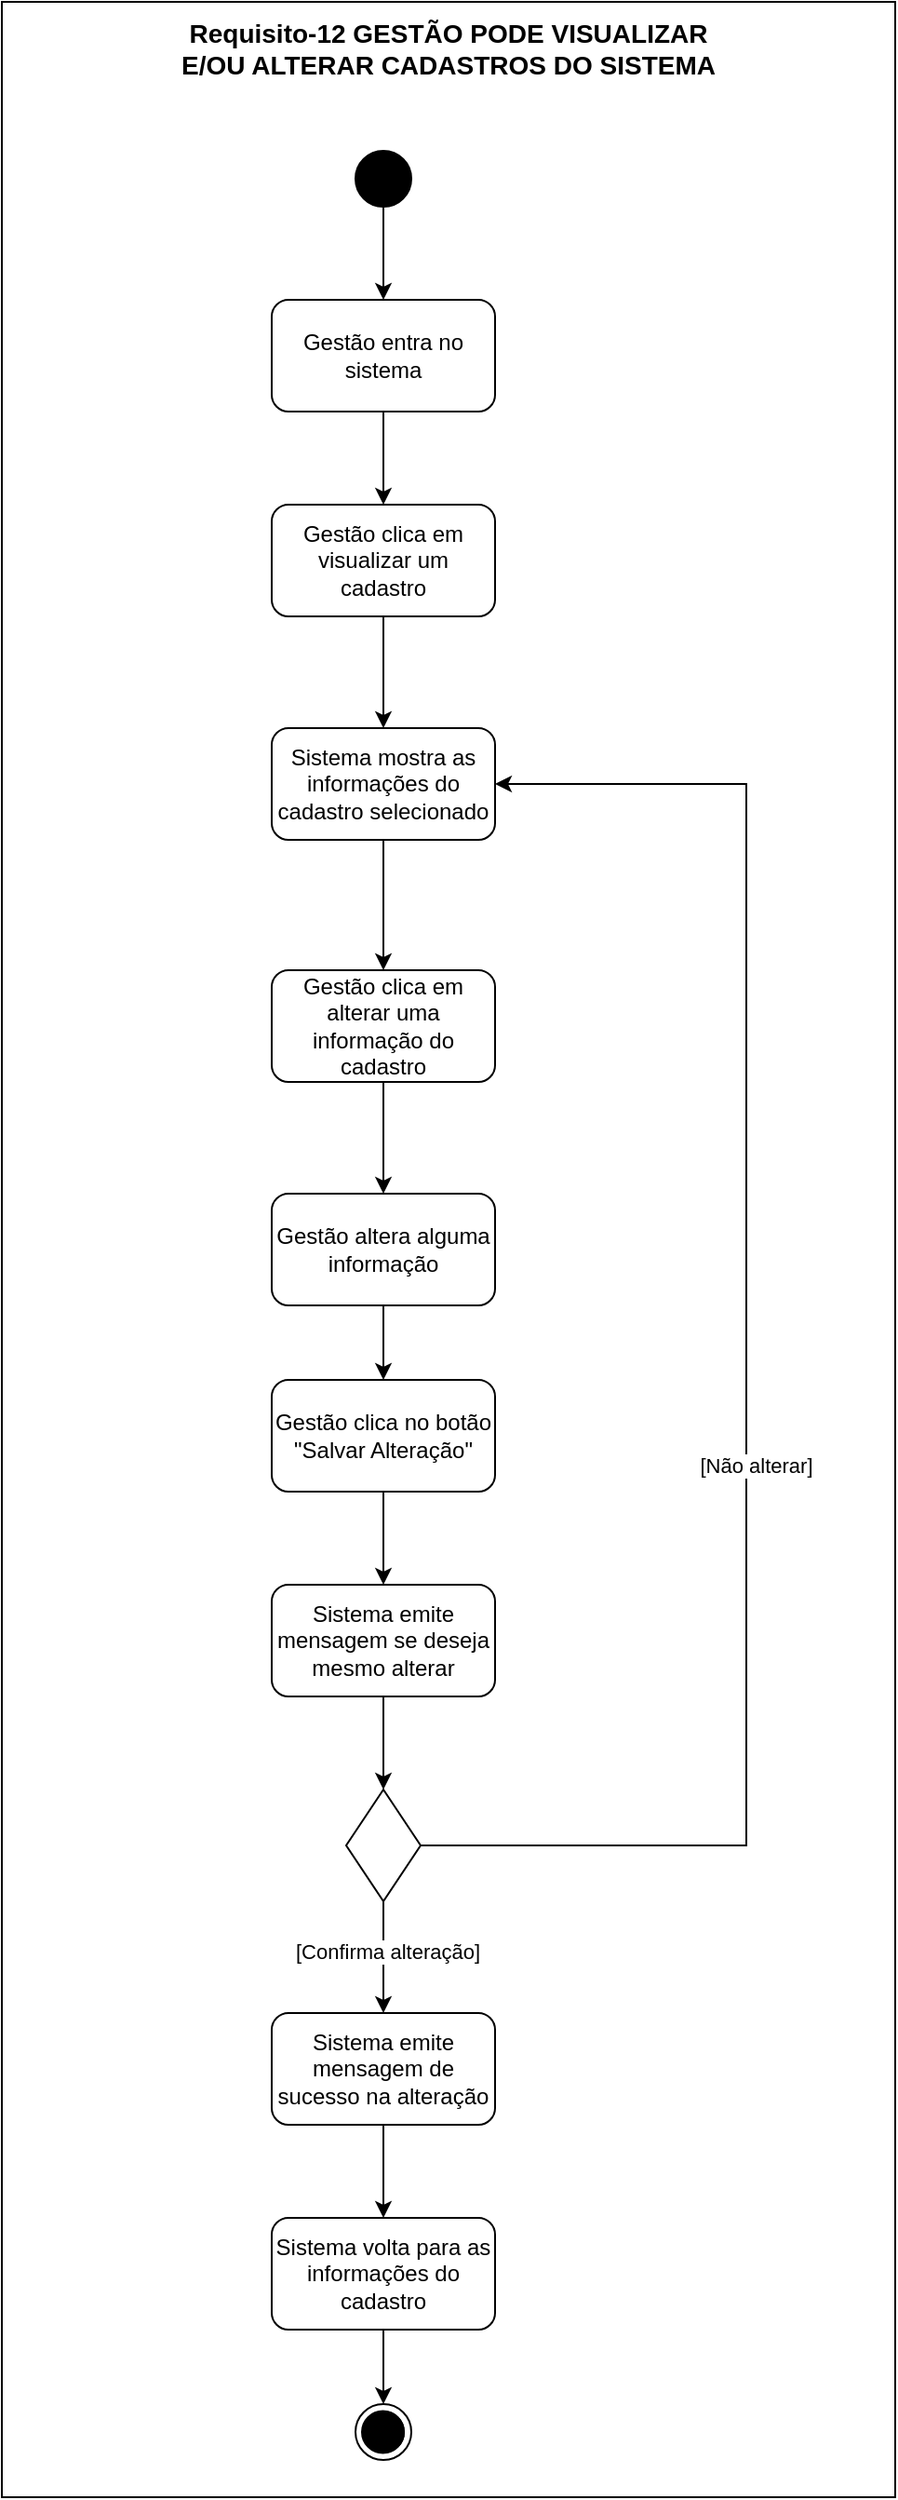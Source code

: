 <mxfile version="26.2.8">
  <diagram name="Página-1" id="7IFadYK3htX6NSER1Dyw">
    <mxGraphModel dx="948" dy="2909" grid="1" gridSize="10" guides="1" tooltips="1" connect="1" arrows="1" fold="1" page="1" pageScale="1" pageWidth="827" pageHeight="1169" math="0" shadow="0">
      <root>
        <mxCell id="0" />
        <mxCell id="1" parent="0" />
        <mxCell id="dbxqr3hXvO_ktMDXwcVB-28" value="" style="rounded=0;whiteSpace=wrap;html=1;" parent="1" vertex="1">
          <mxGeometry x="120" y="-1200" width="480" height="1340" as="geometry" />
        </mxCell>
        <mxCell id="dbxqr3hXvO_ktMDXwcVB-3" value="" style="edgeStyle=orthogonalEdgeStyle;rounded=0;orthogonalLoop=1;jettySize=auto;html=1;" parent="1" source="dbxqr3hXvO_ktMDXwcVB-1" target="dbxqr3hXvO_ktMDXwcVB-2" edge="1">
          <mxGeometry relative="1" as="geometry" />
        </mxCell>
        <mxCell id="dbxqr3hXvO_ktMDXwcVB-1" value="" style="ellipse;whiteSpace=wrap;html=1;aspect=fixed;fillColor=#000000;" parent="1" vertex="1">
          <mxGeometry x="310" y="-1120" width="30" height="30" as="geometry" />
        </mxCell>
        <mxCell id="dbxqr3hXvO_ktMDXwcVB-5" value="" style="edgeStyle=orthogonalEdgeStyle;rounded=0;orthogonalLoop=1;jettySize=auto;html=1;" parent="1" source="dbxqr3hXvO_ktMDXwcVB-2" target="dbxqr3hXvO_ktMDXwcVB-4" edge="1">
          <mxGeometry relative="1" as="geometry" />
        </mxCell>
        <mxCell id="dbxqr3hXvO_ktMDXwcVB-2" value="Gestão entra no sistema" style="rounded=1;whiteSpace=wrap;html=1;fillColor=#FFFFFF;" parent="1" vertex="1">
          <mxGeometry x="265" y="-1040" width="120" height="60" as="geometry" />
        </mxCell>
        <mxCell id="dbxqr3hXvO_ktMDXwcVB-7" value="" style="edgeStyle=orthogonalEdgeStyle;rounded=0;orthogonalLoop=1;jettySize=auto;html=1;" parent="1" source="dbxqr3hXvO_ktMDXwcVB-4" target="dbxqr3hXvO_ktMDXwcVB-6" edge="1">
          <mxGeometry relative="1" as="geometry" />
        </mxCell>
        <mxCell id="dbxqr3hXvO_ktMDXwcVB-4" value="Gestão clica em visualizar um cadastro" style="whiteSpace=wrap;html=1;fillColor=#FFFFFF;rounded=1;" parent="1" vertex="1">
          <mxGeometry x="265" y="-930" width="120" height="60" as="geometry" />
        </mxCell>
        <mxCell id="dbxqr3hXvO_ktMDXwcVB-9" value="" style="edgeStyle=orthogonalEdgeStyle;rounded=0;orthogonalLoop=1;jettySize=auto;html=1;" parent="1" source="dbxqr3hXvO_ktMDXwcVB-6" target="dbxqr3hXvO_ktMDXwcVB-8" edge="1">
          <mxGeometry relative="1" as="geometry" />
        </mxCell>
        <mxCell id="dbxqr3hXvO_ktMDXwcVB-6" value="Sistema mostra as informações do cadastro selecionado" style="whiteSpace=wrap;html=1;fillColor=#FFFFFF;rounded=1;" parent="1" vertex="1">
          <mxGeometry x="265" y="-810" width="120" height="60" as="geometry" />
        </mxCell>
        <mxCell id="dbxqr3hXvO_ktMDXwcVB-11" value="" style="edgeStyle=orthogonalEdgeStyle;rounded=0;orthogonalLoop=1;jettySize=auto;html=1;entryX=0.5;entryY=0;entryDx=0;entryDy=0;" parent="1" source="dbxqr3hXvO_ktMDXwcVB-8" target="eFe5UvW8CCiUrrf2nUmH-1" edge="1">
          <mxGeometry relative="1" as="geometry" />
        </mxCell>
        <mxCell id="dbxqr3hXvO_ktMDXwcVB-8" value="Gestão clica em alterar uma informação do cadastro" style="whiteSpace=wrap;html=1;fillColor=#FFFFFF;rounded=1;" parent="1" vertex="1">
          <mxGeometry x="265" y="-680" width="120" height="60" as="geometry" />
        </mxCell>
        <mxCell id="dbxqr3hXvO_ktMDXwcVB-13" style="edgeStyle=orthogonalEdgeStyle;rounded=0;orthogonalLoop=1;jettySize=auto;html=1;exitX=0.5;exitY=1;exitDx=0;exitDy=0;entryX=0.5;entryY=0;entryDx=0;entryDy=0;" parent="1" source="dbxqr3hXvO_ktMDXwcVB-10" target="dbxqr3hXvO_ktMDXwcVB-12" edge="1">
          <mxGeometry relative="1" as="geometry" />
        </mxCell>
        <mxCell id="dbxqr3hXvO_ktMDXwcVB-10" value="Sistema emite mensagem se deseja mesmo alterar" style="whiteSpace=wrap;html=1;fillColor=#FFFFFF;rounded=1;" parent="1" vertex="1">
          <mxGeometry x="265" y="-350" width="120" height="60" as="geometry" />
        </mxCell>
        <mxCell id="dbxqr3hXvO_ktMDXwcVB-16" value="" style="edgeStyle=orthogonalEdgeStyle;rounded=0;orthogonalLoop=1;jettySize=auto;html=1;entryX=1;entryY=0.5;entryDx=0;entryDy=0;exitX=1;exitY=0.5;exitDx=0;exitDy=0;" parent="1" source="dbxqr3hXvO_ktMDXwcVB-12" target="dbxqr3hXvO_ktMDXwcVB-6" edge="1">
          <mxGeometry relative="1" as="geometry">
            <mxPoint x="480" y="-310" as="targetPoint" />
            <Array as="points">
              <mxPoint x="520" y="-210" />
              <mxPoint x="520" y="-780" />
            </Array>
          </mxGeometry>
        </mxCell>
        <mxCell id="dbxqr3hXvO_ktMDXwcVB-17" value="[Não alterar]" style="edgeLabel;html=1;align=center;verticalAlign=middle;resizable=0;points=[];" parent="dbxqr3hXvO_ktMDXwcVB-16" vertex="1" connectable="0">
          <mxGeometry x="-0.139" y="-5" relative="1" as="geometry">
            <mxPoint as="offset" />
          </mxGeometry>
        </mxCell>
        <mxCell id="dbxqr3hXvO_ktMDXwcVB-19" value="" style="edgeStyle=orthogonalEdgeStyle;rounded=0;orthogonalLoop=1;jettySize=auto;html=1;exitX=0.5;exitY=1;exitDx=0;exitDy=0;" parent="1" source="dbxqr3hXvO_ktMDXwcVB-12" target="dbxqr3hXvO_ktMDXwcVB-18" edge="1">
          <mxGeometry relative="1" as="geometry" />
        </mxCell>
        <mxCell id="dbxqr3hXvO_ktMDXwcVB-20" value="[Confirma alteração]" style="edgeLabel;html=1;align=center;verticalAlign=middle;resizable=0;points=[];" parent="dbxqr3hXvO_ktMDXwcVB-19" vertex="1" connectable="0">
          <mxGeometry x="-0.12" y="2" relative="1" as="geometry">
            <mxPoint as="offset" />
          </mxGeometry>
        </mxCell>
        <mxCell id="dbxqr3hXvO_ktMDXwcVB-12" value="" style="rhombus;whiteSpace=wrap;html=1;" parent="1" vertex="1">
          <mxGeometry x="305" y="-240" width="40" height="60" as="geometry" />
        </mxCell>
        <mxCell id="dbxqr3hXvO_ktMDXwcVB-22" value="" style="edgeStyle=orthogonalEdgeStyle;rounded=0;orthogonalLoop=1;jettySize=auto;html=1;" parent="1" source="dbxqr3hXvO_ktMDXwcVB-18" target="dbxqr3hXvO_ktMDXwcVB-21" edge="1">
          <mxGeometry relative="1" as="geometry" />
        </mxCell>
        <mxCell id="dbxqr3hXvO_ktMDXwcVB-18" value="Sistema emite mensagem de sucesso na alteração" style="rounded=1;whiteSpace=wrap;html=1;" parent="1" vertex="1">
          <mxGeometry x="265" y="-120" width="120" height="60" as="geometry" />
        </mxCell>
        <mxCell id="dbxqr3hXvO_ktMDXwcVB-27" style="edgeStyle=orthogonalEdgeStyle;rounded=0;orthogonalLoop=1;jettySize=auto;html=1;exitX=0.5;exitY=1;exitDx=0;exitDy=0;entryX=0.5;entryY=0;entryDx=0;entryDy=0;" parent="1" source="dbxqr3hXvO_ktMDXwcVB-21" target="dbxqr3hXvO_ktMDXwcVB-24" edge="1">
          <mxGeometry relative="1" as="geometry" />
        </mxCell>
        <mxCell id="dbxqr3hXvO_ktMDXwcVB-21" value="Sistema volta para as informações do cadastro" style="whiteSpace=wrap;html=1;rounded=1;" parent="1" vertex="1">
          <mxGeometry x="265" y="-10" width="120" height="60" as="geometry" />
        </mxCell>
        <mxCell id="dbxqr3hXvO_ktMDXwcVB-23" value="" style="group" parent="1" vertex="1" connectable="0">
          <mxGeometry x="310" y="90" width="30" height="30" as="geometry" />
        </mxCell>
        <mxCell id="dbxqr3hXvO_ktMDXwcVB-24" value="" style="ellipse;shape=doubleEllipse;whiteSpace=wrap;html=1;aspect=fixed;fillColor=#FFFFFF;" parent="dbxqr3hXvO_ktMDXwcVB-23" vertex="1">
          <mxGeometry width="30" height="30" as="geometry" />
        </mxCell>
        <mxCell id="dbxqr3hXvO_ktMDXwcVB-25" value="" style="ellipse;shape=doubleEllipse;whiteSpace=wrap;html=1;aspect=fixed;fillColor=#000000;" parent="dbxqr3hXvO_ktMDXwcVB-23" vertex="1">
          <mxGeometry x="3.5" y="3.75" width="22.5" height="22.5" as="geometry" />
        </mxCell>
        <mxCell id="dbxqr3hXvO_ktMDXwcVB-29" value="Requisito-12 GESTÃO PODE VISUALIZAR E/OU ALTERAR CADASTROS DO SISTEMA" style="text;html=1;align=center;verticalAlign=middle;whiteSpace=wrap;rounded=0;fontStyle=1;fontSize=14;" parent="1" vertex="1">
          <mxGeometry x="210" y="-1190" width="300" height="30" as="geometry" />
        </mxCell>
        <mxCell id="eFe5UvW8CCiUrrf2nUmH-3" style="edgeStyle=orthogonalEdgeStyle;rounded=0;orthogonalLoop=1;jettySize=auto;html=1;entryX=0.5;entryY=0;entryDx=0;entryDy=0;" parent="1" source="eFe5UvW8CCiUrrf2nUmH-1" target="eFe5UvW8CCiUrrf2nUmH-4" edge="1">
          <mxGeometry relative="1" as="geometry" />
        </mxCell>
        <mxCell id="eFe5UvW8CCiUrrf2nUmH-1" value="Gestão altera alguma informação" style="rounded=1;whiteSpace=wrap;html=1;" parent="1" vertex="1">
          <mxGeometry x="265" y="-560" width="120" height="60" as="geometry" />
        </mxCell>
        <mxCell id="eFe5UvW8CCiUrrf2nUmH-5" style="edgeStyle=orthogonalEdgeStyle;rounded=0;orthogonalLoop=1;jettySize=auto;html=1;exitX=0.5;exitY=1;exitDx=0;exitDy=0;" parent="1" source="eFe5UvW8CCiUrrf2nUmH-4" target="dbxqr3hXvO_ktMDXwcVB-10" edge="1">
          <mxGeometry relative="1" as="geometry" />
        </mxCell>
        <mxCell id="eFe5UvW8CCiUrrf2nUmH-4" value="Gestão clica no botão &quot;Salvar Alteração&quot;" style="rounded=1;whiteSpace=wrap;html=1;" parent="1" vertex="1">
          <mxGeometry x="265" y="-460" width="120" height="60" as="geometry" />
        </mxCell>
      </root>
    </mxGraphModel>
  </diagram>
</mxfile>
